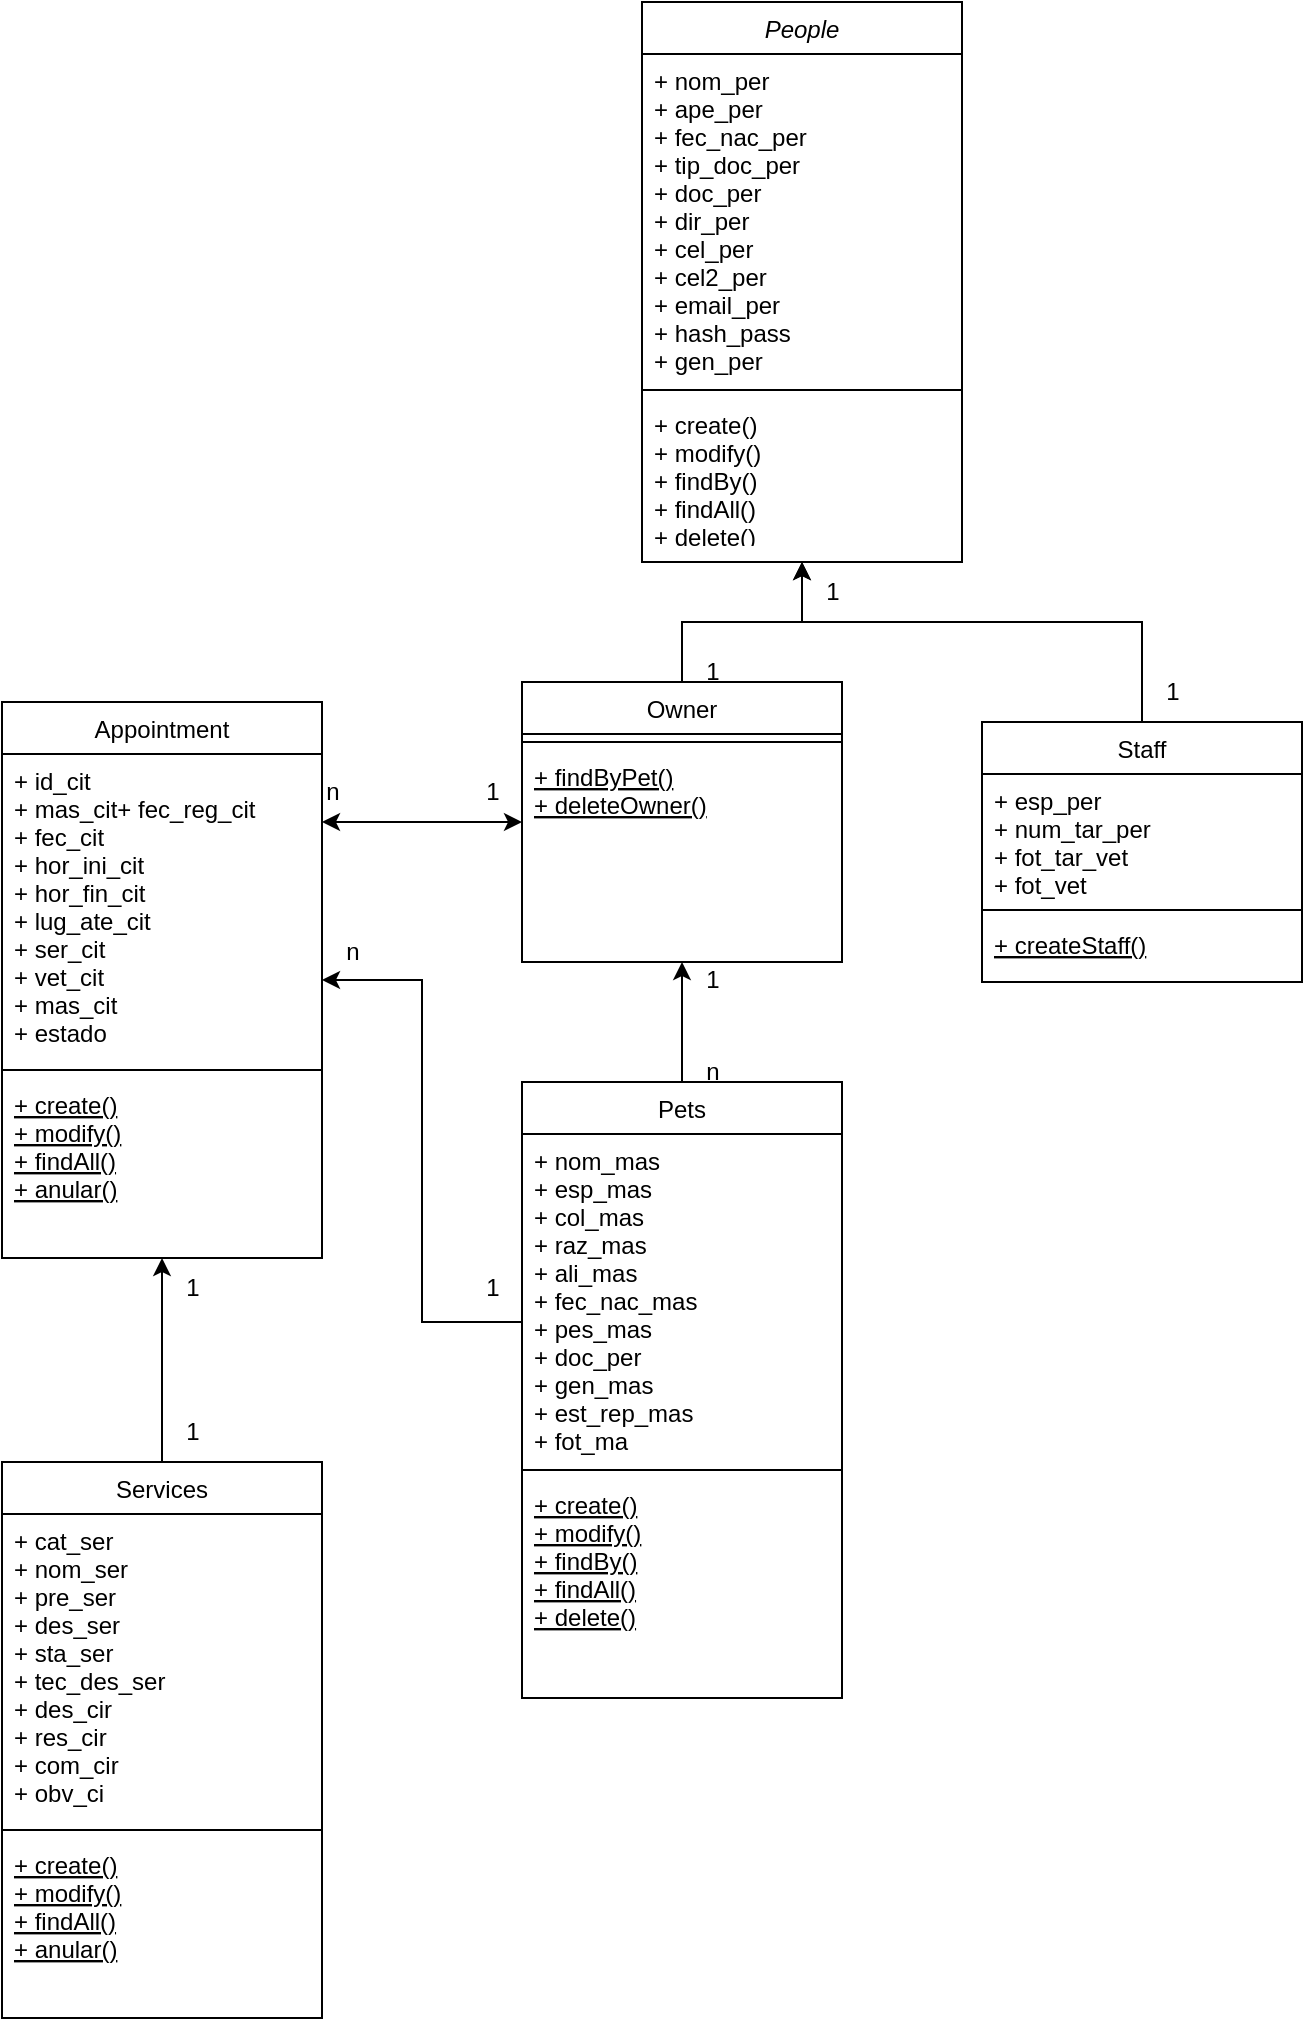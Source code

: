 <mxfile version="27.1.6">
  <diagram id="C5RBs43oDa-KdzZeNtuy" name="Page-1">
    <mxGraphModel dx="2253" dy="783" grid="1" gridSize="10" guides="1" tooltips="1" connect="1" arrows="1" fold="1" page="1" pageScale="1" pageWidth="827" pageHeight="1169" math="0" shadow="0">
      <root>
        <mxCell id="WIyWlLk6GJQsqaUBKTNV-0" />
        <mxCell id="WIyWlLk6GJQsqaUBKTNV-1" parent="WIyWlLk6GJQsqaUBKTNV-0" />
        <mxCell id="zkfFHV4jXpPFQw0GAbJ--0" value="People" style="swimlane;fontStyle=2;align=center;verticalAlign=top;childLayout=stackLayout;horizontal=1;startSize=26;horizontalStack=0;resizeParent=1;resizeLast=0;collapsible=1;marginBottom=0;rounded=0;shadow=0;strokeWidth=1;" parent="WIyWlLk6GJQsqaUBKTNV-1" vertex="1">
          <mxGeometry x="-310" y="10" width="160" height="280" as="geometry">
            <mxRectangle x="230" y="140" width="160" height="26" as="alternateBounds" />
          </mxGeometry>
        </mxCell>
        <mxCell id="zkfFHV4jXpPFQw0GAbJ--3" value="+ nom_per&#xa;+ ape_per&#xa;+ fec_nac_per&#xa;+ tip_doc_per&#xa;+ doc_per&#xa;+ dir_per&#xa;+ cel_per&#xa;+ cel2_per&#xa;+ email_per&#xa;+ hash_pass&#xa;+ gen_per" style="text;align=left;verticalAlign=top;spacingLeft=4;spacingRight=4;overflow=hidden;rotatable=0;points=[[0,0.5],[1,0.5]];portConstraint=eastwest;rounded=0;shadow=0;html=0;textShadow=0;labelBorderColor=none;labelBackgroundColor=none;" parent="zkfFHV4jXpPFQw0GAbJ--0" vertex="1">
          <mxGeometry y="26" width="160" height="164" as="geometry" />
        </mxCell>
        <mxCell id="zkfFHV4jXpPFQw0GAbJ--4" value="" style="line;html=1;strokeWidth=1;align=left;verticalAlign=middle;spacingTop=-1;spacingLeft=3;spacingRight=3;rotatable=0;labelPosition=right;points=[];portConstraint=eastwest;" parent="zkfFHV4jXpPFQw0GAbJ--0" vertex="1">
          <mxGeometry y="190" width="160" height="8" as="geometry" />
        </mxCell>
        <mxCell id="zkfFHV4jXpPFQw0GAbJ--5" value="+ create()&#xa;+ modify()&#xa;+ findBy()&#xa;+ findAll()&#xa;+ delete()" style="text;align=left;verticalAlign=top;spacingLeft=4;spacingRight=4;overflow=hidden;rotatable=0;points=[[0,0.5],[1,0.5]];portConstraint=eastwest;" parent="zkfFHV4jXpPFQw0GAbJ--0" vertex="1">
          <mxGeometry y="198" width="160" height="70" as="geometry" />
        </mxCell>
        <mxCell id="wu6gf7TsBEP5RyK5lLeb-8" style="edgeStyle=orthogonalEdgeStyle;rounded=0;orthogonalLoop=1;jettySize=auto;html=1;startArrow=classic;startFill=1;" parent="WIyWlLk6GJQsqaUBKTNV-1" source="pOZBKXeJyLFg6Iv3QgTo-0" target="wu6gf7TsBEP5RyK5lLeb-0" edge="1">
          <mxGeometry relative="1" as="geometry">
            <Array as="points">
              <mxPoint x="-520" y="450" />
            </Array>
          </mxGeometry>
        </mxCell>
        <mxCell id="3wPjeXFRCsMRSDaVqMQH-33" style="edgeStyle=orthogonalEdgeStyle;rounded=0;orthogonalLoop=1;jettySize=auto;html=1;entryX=0.5;entryY=1;entryDx=0;entryDy=0;" edge="1" parent="WIyWlLk6GJQsqaUBKTNV-1" source="pOZBKXeJyLFg6Iv3QgTo-0" target="zkfFHV4jXpPFQw0GAbJ--0">
          <mxGeometry relative="1" as="geometry" />
        </mxCell>
        <mxCell id="pOZBKXeJyLFg6Iv3QgTo-0" value="Owner" style="swimlane;fontStyle=0;align=center;verticalAlign=top;childLayout=stackLayout;horizontal=1;startSize=26;horizontalStack=0;resizeParent=1;resizeLast=0;collapsible=1;marginBottom=0;rounded=0;shadow=0;strokeWidth=1;" parent="WIyWlLk6GJQsqaUBKTNV-1" vertex="1">
          <mxGeometry x="-370" y="350" width="160" height="140" as="geometry">
            <mxRectangle x="130" y="380" width="160" height="26" as="alternateBounds" />
          </mxGeometry>
        </mxCell>
        <mxCell id="pOZBKXeJyLFg6Iv3QgTo-3" value="" style="line;html=1;strokeWidth=1;align=left;verticalAlign=middle;spacingTop=-1;spacingLeft=3;spacingRight=3;rotatable=0;labelPosition=right;points=[];portConstraint=eastwest;" parent="pOZBKXeJyLFg6Iv3QgTo-0" vertex="1">
          <mxGeometry y="26" width="160" height="8" as="geometry" />
        </mxCell>
        <mxCell id="pOZBKXeJyLFg6Iv3QgTo-4" value="+ findByPet()&#xa;+ deleteOwner()" style="text;align=left;verticalAlign=top;spacingLeft=4;spacingRight=4;overflow=hidden;rotatable=0;points=[[0,0.5],[1,0.5]];portConstraint=eastwest;fontStyle=4" parent="pOZBKXeJyLFg6Iv3QgTo-0" vertex="1">
          <mxGeometry y="34" width="160" height="54" as="geometry" />
        </mxCell>
        <mxCell id="pOZBKXeJyLFg6Iv3QgTo-12" style="edgeStyle=orthogonalEdgeStyle;rounded=0;orthogonalLoop=1;jettySize=auto;html=1;entryX=0.5;entryY=1;entryDx=0;entryDy=0;" parent="WIyWlLk6GJQsqaUBKTNV-1" source="pOZBKXeJyLFg6Iv3QgTo-8" target="pOZBKXeJyLFg6Iv3QgTo-0" edge="1">
          <mxGeometry relative="1" as="geometry" />
        </mxCell>
        <mxCell id="wu6gf7TsBEP5RyK5lLeb-7" style="edgeStyle=orthogonalEdgeStyle;rounded=0;orthogonalLoop=1;jettySize=auto;html=1;" parent="WIyWlLk6GJQsqaUBKTNV-1" source="pOZBKXeJyLFg6Iv3QgTo-8" target="wu6gf7TsBEP5RyK5lLeb-0" edge="1">
          <mxGeometry relative="1" as="geometry">
            <Array as="points">
              <mxPoint x="-420" y="670" />
            </Array>
          </mxGeometry>
        </mxCell>
        <mxCell id="pOZBKXeJyLFg6Iv3QgTo-8" value="Pets" style="swimlane;fontStyle=0;align=center;verticalAlign=top;childLayout=stackLayout;horizontal=1;startSize=26;horizontalStack=0;resizeParent=1;resizeLast=0;collapsible=1;marginBottom=0;rounded=0;shadow=0;strokeWidth=1;" parent="WIyWlLk6GJQsqaUBKTNV-1" vertex="1">
          <mxGeometry x="-370" y="550" width="160" height="308" as="geometry">
            <mxRectangle x="130" y="380" width="160" height="26" as="alternateBounds" />
          </mxGeometry>
        </mxCell>
        <mxCell id="pOZBKXeJyLFg6Iv3QgTo-9" value="+ nom_mas&#xa;+ esp_mas&#xa;+ col_mas&#xa;+ raz_mas&#xa;+ ali_mas&#xa;+ fec_nac_mas&#xa;+ pes_mas&#xa;+ doc_per&#xa;+ gen_mas&#xa;+ est_rep_mas&#xa;+ fot_ma" style="text;align=left;verticalAlign=top;spacingLeft=4;spacingRight=4;overflow=hidden;rotatable=0;points=[[0,0.5],[1,0.5]];portConstraint=eastwest;rounded=0;shadow=0;html=0;" parent="pOZBKXeJyLFg6Iv3QgTo-8" vertex="1">
          <mxGeometry y="26" width="160" height="164" as="geometry" />
        </mxCell>
        <mxCell id="pOZBKXeJyLFg6Iv3QgTo-10" value="" style="line;html=1;strokeWidth=1;align=left;verticalAlign=middle;spacingTop=-1;spacingLeft=3;spacingRight=3;rotatable=0;labelPosition=right;points=[];portConstraint=eastwest;" parent="pOZBKXeJyLFg6Iv3QgTo-8" vertex="1">
          <mxGeometry y="190" width="160" height="8" as="geometry" />
        </mxCell>
        <mxCell id="pOZBKXeJyLFg6Iv3QgTo-11" value="+ create()&#xa;+ modify()&#xa;+ findBy()&#xa;+ findAll()&#xa;+ delete()" style="text;align=left;verticalAlign=top;spacingLeft=4;spacingRight=4;overflow=hidden;rotatable=0;points=[[0,0.5],[1,0.5]];portConstraint=eastwest;fontStyle=4" parent="pOZBKXeJyLFg6Iv3QgTo-8" vertex="1">
          <mxGeometry y="198" width="160" height="90" as="geometry" />
        </mxCell>
        <mxCell id="wu6gf7TsBEP5RyK5lLeb-0" value="Appointment" style="swimlane;fontStyle=0;align=center;verticalAlign=top;childLayout=stackLayout;horizontal=1;startSize=26;horizontalStack=0;resizeParent=1;resizeLast=0;collapsible=1;marginBottom=0;rounded=0;shadow=0;strokeWidth=1;" parent="WIyWlLk6GJQsqaUBKTNV-1" vertex="1">
          <mxGeometry x="-630" y="360" width="160" height="278" as="geometry">
            <mxRectangle x="130" y="380" width="160" height="26" as="alternateBounds" />
          </mxGeometry>
        </mxCell>
        <mxCell id="wu6gf7TsBEP5RyK5lLeb-1" value="+ id_cit&#xa;+ mas_cit+ fec_reg_cit&#xa;+ fec_cit&#xa;+ hor_ini_cit&#xa;+ hor_fin_cit&#xa;+ lug_ate_cit&#xa;+ ser_cit&#xa;+ vet_cit&#xa;+ mas_cit&#xa;+ estado" style="text;align=left;verticalAlign=top;spacingLeft=4;spacingRight=4;overflow=hidden;rotatable=0;points=[[0,0.5],[1,0.5]];portConstraint=eastwest;" parent="wu6gf7TsBEP5RyK5lLeb-0" vertex="1">
          <mxGeometry y="26" width="160" height="154" as="geometry" />
        </mxCell>
        <mxCell id="wu6gf7TsBEP5RyK5lLeb-2" value="" style="line;html=1;strokeWidth=1;align=left;verticalAlign=middle;spacingTop=-1;spacingLeft=3;spacingRight=3;rotatable=0;labelPosition=right;points=[];portConstraint=eastwest;" parent="wu6gf7TsBEP5RyK5lLeb-0" vertex="1">
          <mxGeometry y="180" width="160" height="8" as="geometry" />
        </mxCell>
        <mxCell id="wu6gf7TsBEP5RyK5lLeb-3" value="+ create()&#xa;+ modify()&#xa;+ findAll()&#xa;+ anular()" style="text;align=left;verticalAlign=top;spacingLeft=4;spacingRight=4;overflow=hidden;rotatable=0;points=[[0,0.5],[1,0.5]];portConstraint=eastwest;fontStyle=4" parent="wu6gf7TsBEP5RyK5lLeb-0" vertex="1">
          <mxGeometry y="188" width="160" height="90" as="geometry" />
        </mxCell>
        <mxCell id="3wPjeXFRCsMRSDaVqMQH-4" style="edgeStyle=orthogonalEdgeStyle;rounded=0;orthogonalLoop=1;jettySize=auto;html=1;" edge="1" parent="WIyWlLk6GJQsqaUBKTNV-1" source="3wPjeXFRCsMRSDaVqMQH-0" target="wu6gf7TsBEP5RyK5lLeb-0">
          <mxGeometry relative="1" as="geometry" />
        </mxCell>
        <mxCell id="3wPjeXFRCsMRSDaVqMQH-0" value="Services" style="swimlane;fontStyle=0;align=center;verticalAlign=top;childLayout=stackLayout;horizontal=1;startSize=26;horizontalStack=0;resizeParent=1;resizeLast=0;collapsible=1;marginBottom=0;rounded=0;shadow=0;strokeWidth=1;" vertex="1" parent="WIyWlLk6GJQsqaUBKTNV-1">
          <mxGeometry x="-630" y="740" width="160" height="278" as="geometry">
            <mxRectangle x="130" y="380" width="160" height="26" as="alternateBounds" />
          </mxGeometry>
        </mxCell>
        <mxCell id="3wPjeXFRCsMRSDaVqMQH-1" value="+ cat_ser&#xa;+ nom_ser&#xa;+ pre_ser&#xa;+ des_ser&#xa;+ sta_ser&#xa;+ tec_des_ser&#xa;+ des_cir&#xa;+ res_cir&#xa;+ com_cir&#xa;+ obv_ci" style="text;align=left;verticalAlign=top;spacingLeft=4;spacingRight=4;overflow=hidden;rotatable=0;points=[[0,0.5],[1,0.5]];portConstraint=eastwest;" vertex="1" parent="3wPjeXFRCsMRSDaVqMQH-0">
          <mxGeometry y="26" width="160" height="154" as="geometry" />
        </mxCell>
        <mxCell id="3wPjeXFRCsMRSDaVqMQH-2" value="" style="line;html=1;strokeWidth=1;align=left;verticalAlign=middle;spacingTop=-1;spacingLeft=3;spacingRight=3;rotatable=0;labelPosition=right;points=[];portConstraint=eastwest;" vertex="1" parent="3wPjeXFRCsMRSDaVqMQH-0">
          <mxGeometry y="180" width="160" height="8" as="geometry" />
        </mxCell>
        <mxCell id="3wPjeXFRCsMRSDaVqMQH-3" value="+ create()&#xa;+ modify()&#xa;+ findAll()&#xa;+ anular()" style="text;align=left;verticalAlign=top;spacingLeft=4;spacingRight=4;overflow=hidden;rotatable=0;points=[[0,0.5],[1,0.5]];portConstraint=eastwest;fontStyle=4" vertex="1" parent="3wPjeXFRCsMRSDaVqMQH-0">
          <mxGeometry y="188" width="160" height="90" as="geometry" />
        </mxCell>
        <mxCell id="3wPjeXFRCsMRSDaVqMQH-32" style="edgeStyle=orthogonalEdgeStyle;rounded=0;orthogonalLoop=1;jettySize=auto;html=1;entryX=0.5;entryY=1;entryDx=0;entryDy=0;" edge="1" parent="WIyWlLk6GJQsqaUBKTNV-1" source="3wPjeXFRCsMRSDaVqMQH-11" target="zkfFHV4jXpPFQw0GAbJ--0">
          <mxGeometry relative="1" as="geometry">
            <Array as="points">
              <mxPoint x="-60" y="320" />
              <mxPoint x="-230" y="320" />
            </Array>
          </mxGeometry>
        </mxCell>
        <mxCell id="3wPjeXFRCsMRSDaVqMQH-11" value="Staff" style="swimlane;fontStyle=0;align=center;verticalAlign=top;childLayout=stackLayout;horizontal=1;startSize=26;horizontalStack=0;resizeParent=1;resizeLast=0;collapsible=1;marginBottom=0;rounded=0;shadow=0;strokeWidth=1;" vertex="1" parent="WIyWlLk6GJQsqaUBKTNV-1">
          <mxGeometry x="-140" y="370" width="160" height="130" as="geometry">
            <mxRectangle x="130" y="380" width="160" height="26" as="alternateBounds" />
          </mxGeometry>
        </mxCell>
        <mxCell id="3wPjeXFRCsMRSDaVqMQH-12" value="+ esp_per&#xa;+ num_tar_per&#xa;+ fot_tar_vet&#xa;+ fot_vet" style="text;align=left;verticalAlign=top;spacingLeft=4;spacingRight=4;overflow=hidden;rotatable=0;points=[[0,0.5],[1,0.5]];portConstraint=eastwest;rounded=0;shadow=0;html=0;" vertex="1" parent="3wPjeXFRCsMRSDaVqMQH-11">
          <mxGeometry y="26" width="160" height="64" as="geometry" />
        </mxCell>
        <mxCell id="3wPjeXFRCsMRSDaVqMQH-13" value="" style="line;html=1;strokeWidth=1;align=left;verticalAlign=middle;spacingTop=-1;spacingLeft=3;spacingRight=3;rotatable=0;labelPosition=right;points=[];portConstraint=eastwest;" vertex="1" parent="3wPjeXFRCsMRSDaVqMQH-11">
          <mxGeometry y="90" width="160" height="8" as="geometry" />
        </mxCell>
        <mxCell id="3wPjeXFRCsMRSDaVqMQH-14" value="+ createStaff()" style="text;align=left;verticalAlign=top;spacingLeft=4;spacingRight=4;overflow=hidden;rotatable=0;points=[[0,0.5],[1,0.5]];portConstraint=eastwest;fontStyle=4" vertex="1" parent="3wPjeXFRCsMRSDaVqMQH-11">
          <mxGeometry y="98" width="160" height="32" as="geometry" />
        </mxCell>
        <mxCell id="3wPjeXFRCsMRSDaVqMQH-21" value="1" style="text;html=1;align=center;verticalAlign=middle;resizable=0;points=[];autosize=1;strokeColor=none;fillColor=none;" vertex="1" parent="WIyWlLk6GJQsqaUBKTNV-1">
          <mxGeometry x="-230" y="290" width="30" height="30" as="geometry" />
        </mxCell>
        <mxCell id="3wPjeXFRCsMRSDaVqMQH-22" value="1" style="text;html=1;align=center;verticalAlign=middle;resizable=0;points=[];autosize=1;strokeColor=none;fillColor=none;" vertex="1" parent="WIyWlLk6GJQsqaUBKTNV-1">
          <mxGeometry x="-290" y="330" width="30" height="30" as="geometry" />
        </mxCell>
        <mxCell id="3wPjeXFRCsMRSDaVqMQH-23" value="1" style="text;html=1;align=center;verticalAlign=middle;resizable=0;points=[];autosize=1;strokeColor=none;fillColor=none;" vertex="1" parent="WIyWlLk6GJQsqaUBKTNV-1">
          <mxGeometry x="-290" y="484" width="30" height="30" as="geometry" />
        </mxCell>
        <mxCell id="3wPjeXFRCsMRSDaVqMQH-24" value="n" style="text;html=1;align=center;verticalAlign=middle;resizable=0;points=[];autosize=1;strokeColor=none;fillColor=none;" vertex="1" parent="WIyWlLk6GJQsqaUBKTNV-1">
          <mxGeometry x="-290" y="530" width="30" height="30" as="geometry" />
        </mxCell>
        <mxCell id="3wPjeXFRCsMRSDaVqMQH-25" value="n" style="text;html=1;align=center;verticalAlign=middle;resizable=0;points=[];autosize=1;strokeColor=none;fillColor=none;" vertex="1" parent="WIyWlLk6GJQsqaUBKTNV-1">
          <mxGeometry x="-480" y="390" width="30" height="30" as="geometry" />
        </mxCell>
        <mxCell id="3wPjeXFRCsMRSDaVqMQH-26" value="n" style="text;html=1;align=center;verticalAlign=middle;resizable=0;points=[];autosize=1;strokeColor=none;fillColor=none;" vertex="1" parent="WIyWlLk6GJQsqaUBKTNV-1">
          <mxGeometry x="-470" y="470" width="30" height="30" as="geometry" />
        </mxCell>
        <mxCell id="3wPjeXFRCsMRSDaVqMQH-27" value="1" style="text;html=1;align=center;verticalAlign=middle;resizable=0;points=[];autosize=1;strokeColor=none;fillColor=none;" vertex="1" parent="WIyWlLk6GJQsqaUBKTNV-1">
          <mxGeometry x="-400" y="638" width="30" height="30" as="geometry" />
        </mxCell>
        <mxCell id="3wPjeXFRCsMRSDaVqMQH-28" value="1" style="text;html=1;align=center;verticalAlign=middle;resizable=0;points=[];autosize=1;strokeColor=none;fillColor=none;" vertex="1" parent="WIyWlLk6GJQsqaUBKTNV-1">
          <mxGeometry x="-550" y="638" width="30" height="30" as="geometry" />
        </mxCell>
        <mxCell id="3wPjeXFRCsMRSDaVqMQH-29" value="1" style="text;html=1;align=center;verticalAlign=middle;resizable=0;points=[];autosize=1;strokeColor=none;fillColor=none;" vertex="1" parent="WIyWlLk6GJQsqaUBKTNV-1">
          <mxGeometry x="-550" y="710" width="30" height="30" as="geometry" />
        </mxCell>
        <mxCell id="3wPjeXFRCsMRSDaVqMQH-30" value="1" style="text;html=1;align=center;verticalAlign=middle;resizable=0;points=[];autosize=1;strokeColor=none;fillColor=none;" vertex="1" parent="WIyWlLk6GJQsqaUBKTNV-1">
          <mxGeometry x="-60" y="340" width="30" height="30" as="geometry" />
        </mxCell>
        <mxCell id="3wPjeXFRCsMRSDaVqMQH-34" value="1" style="text;html=1;align=center;verticalAlign=middle;resizable=0;points=[];autosize=1;strokeColor=none;fillColor=none;" vertex="1" parent="WIyWlLk6GJQsqaUBKTNV-1">
          <mxGeometry x="-400" y="390" width="30" height="30" as="geometry" />
        </mxCell>
      </root>
    </mxGraphModel>
  </diagram>
</mxfile>
